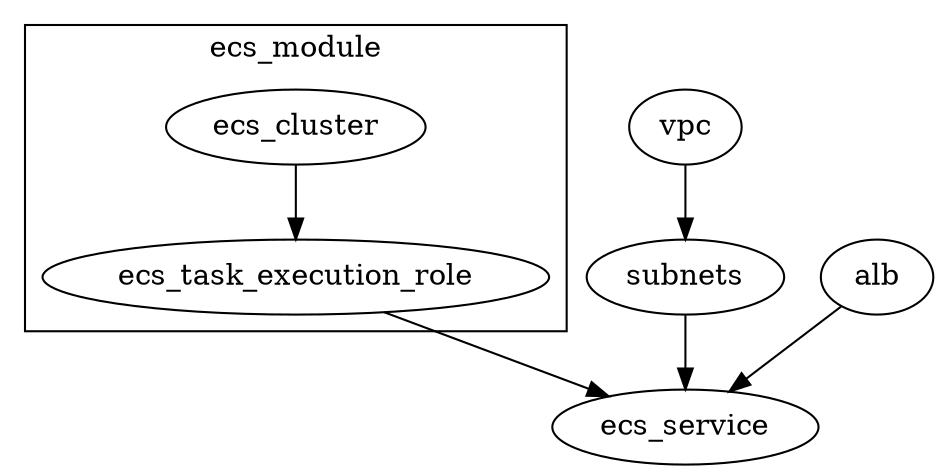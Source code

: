 digraph ecs_graph {
	subgraph cluster_2 {
		ecs_cluster -> ecs_task_execution_role;		
		label = "ecs_module";
		color=black;
	}
	vpc -> subnets -> ecs_service;
	alb -> ecs_service;
	ecs_task_execution_role -> ecs_service;
}

